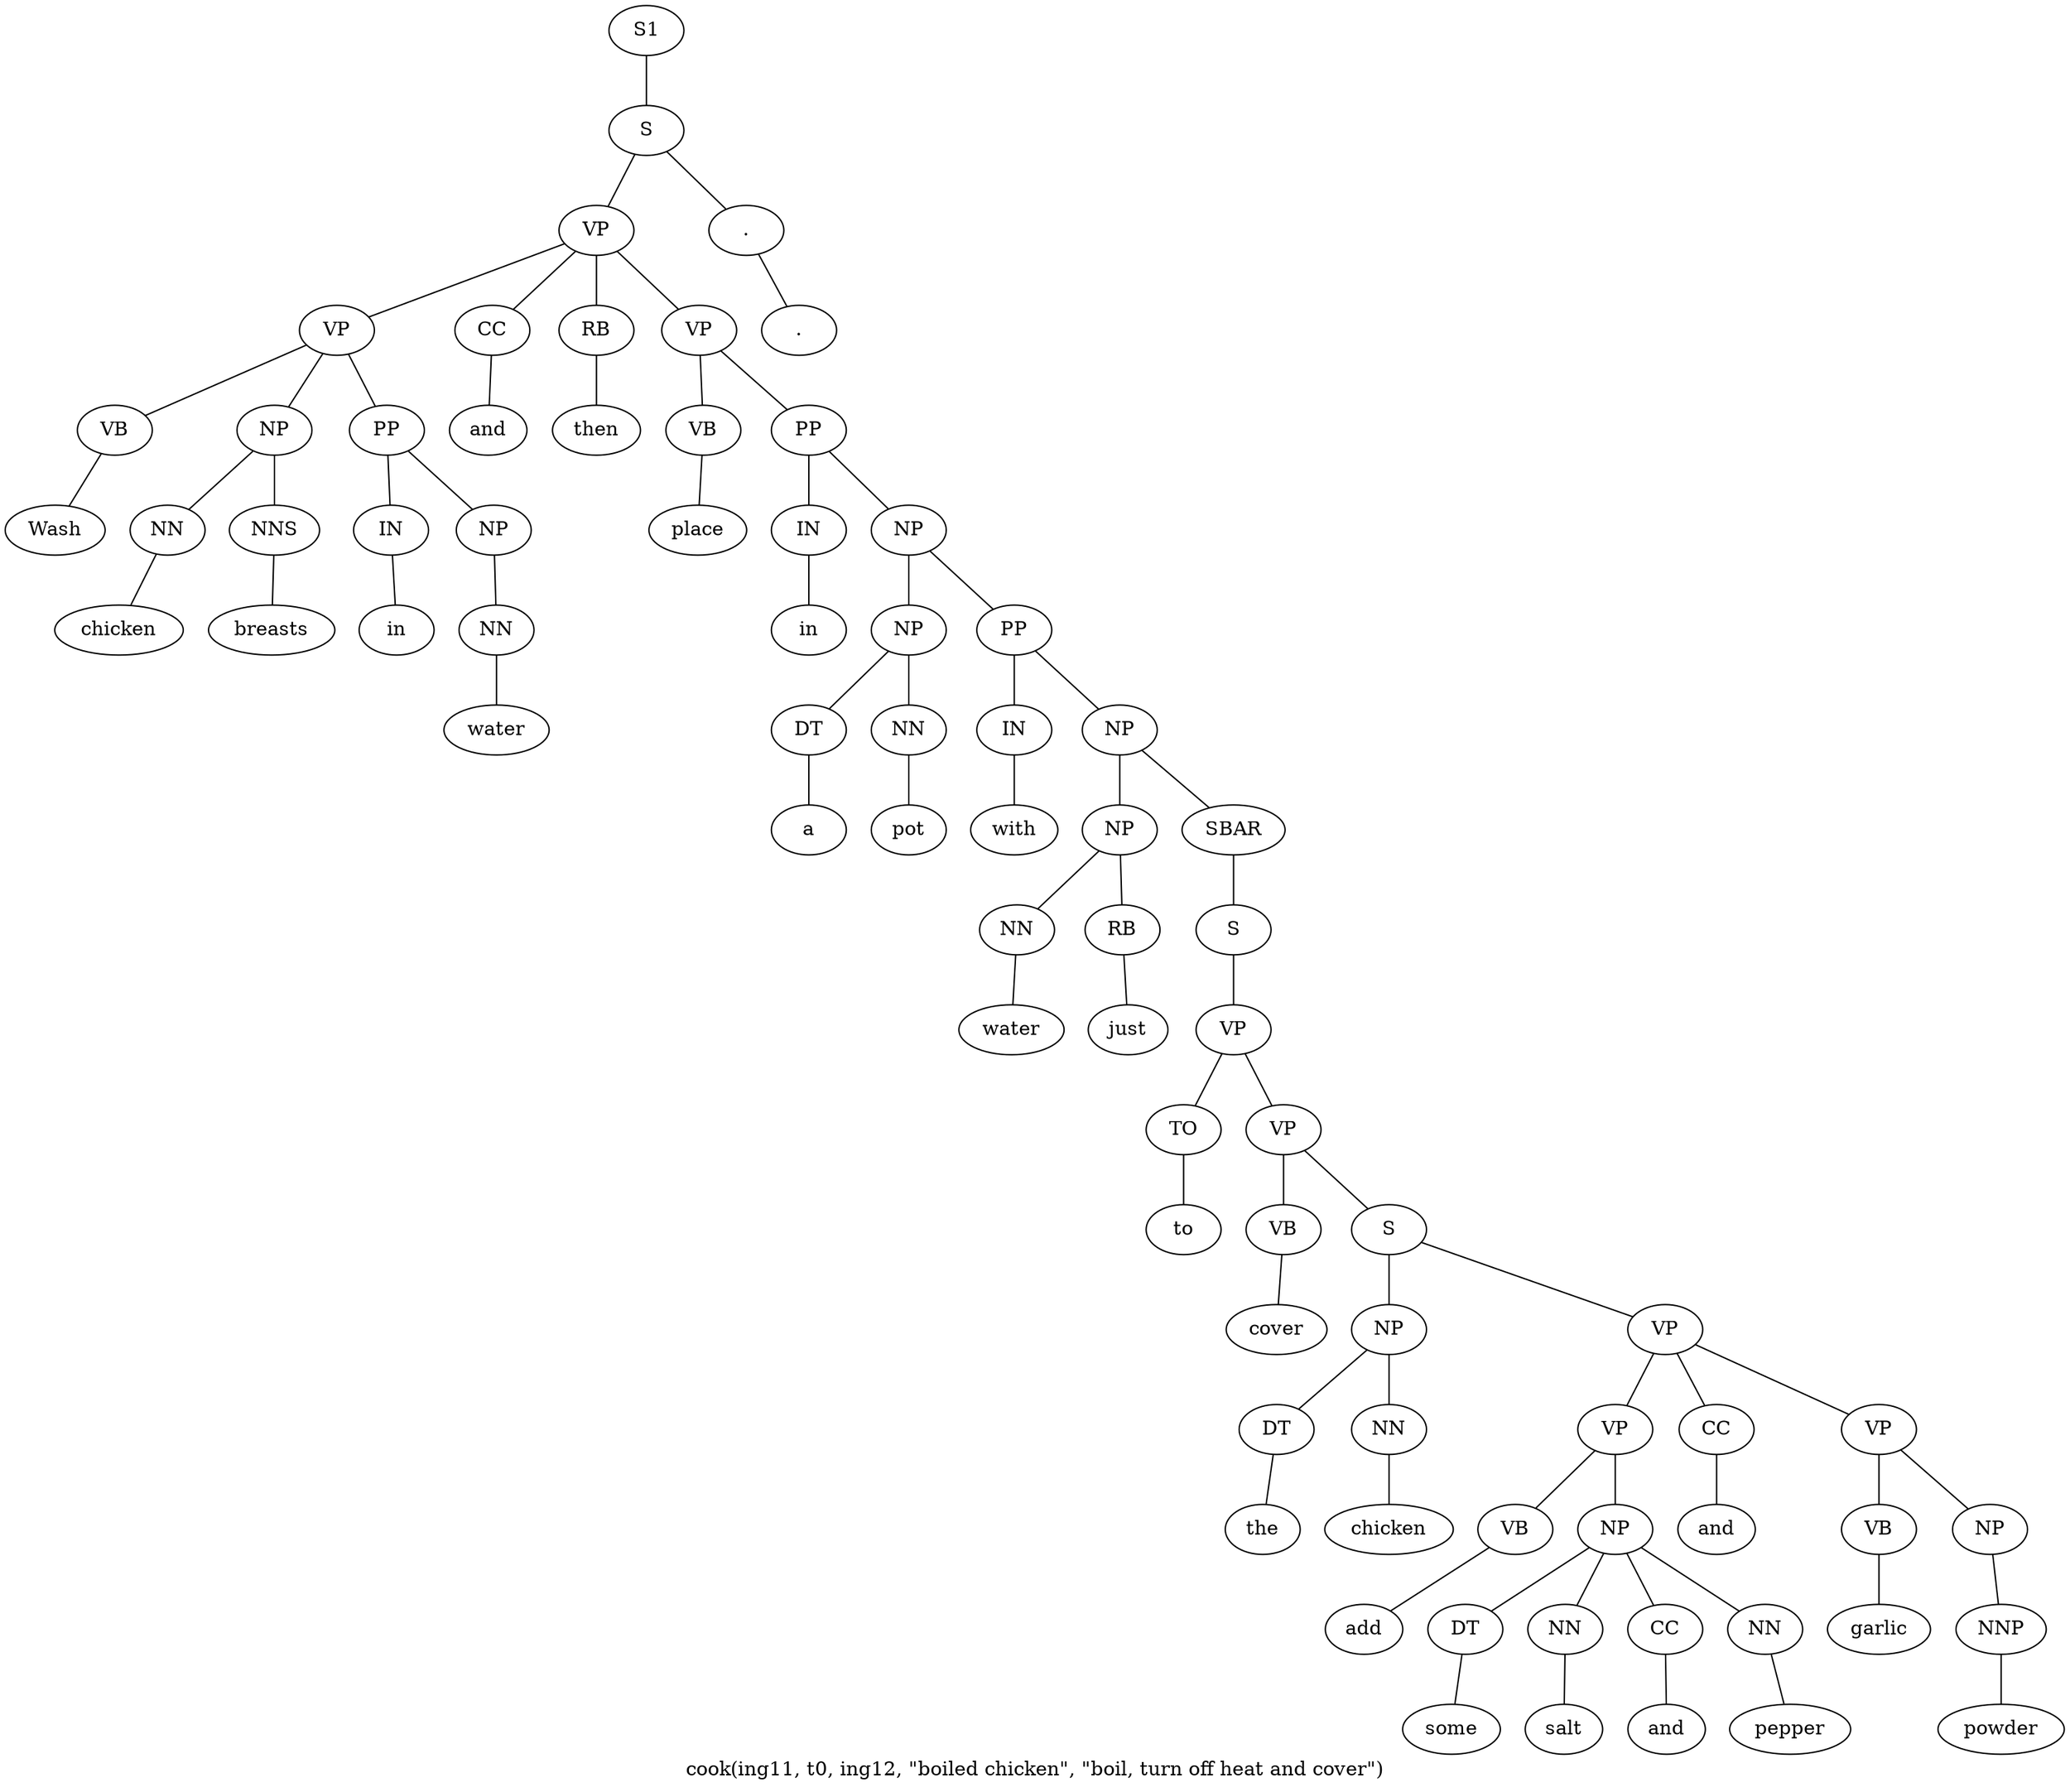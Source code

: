 graph SyntaxGraph {
	label = "cook(ing11, t0, ing12, \"boiled chicken\", \"boil, turn off heat and cover\")";
	Node0 [label="S1"];
	Node1 [label="S"];
	Node2 [label="VP"];
	Node3 [label="VP"];
	Node4 [label="VB"];
	Node5 [label="Wash"];
	Node6 [label="NP"];
	Node7 [label="NN"];
	Node8 [label="chicken"];
	Node9 [label="NNS"];
	Node10 [label="breasts"];
	Node11 [label="PP"];
	Node12 [label="IN"];
	Node13 [label="in"];
	Node14 [label="NP"];
	Node15 [label="NN"];
	Node16 [label="water"];
	Node17 [label="CC"];
	Node18 [label="and"];
	Node19 [label="RB"];
	Node20 [label="then"];
	Node21 [label="VP"];
	Node22 [label="VB"];
	Node23 [label="place"];
	Node24 [label="PP"];
	Node25 [label="IN"];
	Node26 [label="in"];
	Node27 [label="NP"];
	Node28 [label="NP"];
	Node29 [label="DT"];
	Node30 [label="a"];
	Node31 [label="NN"];
	Node32 [label="pot"];
	Node33 [label="PP"];
	Node34 [label="IN"];
	Node35 [label="with"];
	Node36 [label="NP"];
	Node37 [label="NP"];
	Node38 [label="NN"];
	Node39 [label="water"];
	Node40 [label="RB"];
	Node41 [label="just"];
	Node42 [label="SBAR"];
	Node43 [label="S"];
	Node44 [label="VP"];
	Node45 [label="TO"];
	Node46 [label="to"];
	Node47 [label="VP"];
	Node48 [label="VB"];
	Node49 [label="cover"];
	Node50 [label="S"];
	Node51 [label="NP"];
	Node52 [label="DT"];
	Node53 [label="the"];
	Node54 [label="NN"];
	Node55 [label="chicken"];
	Node56 [label="VP"];
	Node57 [label="VP"];
	Node58 [label="VB"];
	Node59 [label="add"];
	Node60 [label="NP"];
	Node61 [label="DT"];
	Node62 [label="some"];
	Node63 [label="NN"];
	Node64 [label="salt"];
	Node65 [label="CC"];
	Node66 [label="and"];
	Node67 [label="NN"];
	Node68 [label="pepper"];
	Node69 [label="CC"];
	Node70 [label="and"];
	Node71 [label="VP"];
	Node72 [label="VB"];
	Node73 [label="garlic"];
	Node74 [label="NP"];
	Node75 [label="NNP"];
	Node76 [label="powder"];
	Node77 [label="."];
	Node78 [label="."];

	Node0 -- Node1;
	Node1 -- Node2;
	Node1 -- Node77;
	Node2 -- Node3;
	Node2 -- Node17;
	Node2 -- Node19;
	Node2 -- Node21;
	Node3 -- Node4;
	Node3 -- Node6;
	Node3 -- Node11;
	Node4 -- Node5;
	Node6 -- Node7;
	Node6 -- Node9;
	Node7 -- Node8;
	Node9 -- Node10;
	Node11 -- Node12;
	Node11 -- Node14;
	Node12 -- Node13;
	Node14 -- Node15;
	Node15 -- Node16;
	Node17 -- Node18;
	Node19 -- Node20;
	Node21 -- Node22;
	Node21 -- Node24;
	Node22 -- Node23;
	Node24 -- Node25;
	Node24 -- Node27;
	Node25 -- Node26;
	Node27 -- Node28;
	Node27 -- Node33;
	Node28 -- Node29;
	Node28 -- Node31;
	Node29 -- Node30;
	Node31 -- Node32;
	Node33 -- Node34;
	Node33 -- Node36;
	Node34 -- Node35;
	Node36 -- Node37;
	Node36 -- Node42;
	Node37 -- Node38;
	Node37 -- Node40;
	Node38 -- Node39;
	Node40 -- Node41;
	Node42 -- Node43;
	Node43 -- Node44;
	Node44 -- Node45;
	Node44 -- Node47;
	Node45 -- Node46;
	Node47 -- Node48;
	Node47 -- Node50;
	Node48 -- Node49;
	Node50 -- Node51;
	Node50 -- Node56;
	Node51 -- Node52;
	Node51 -- Node54;
	Node52 -- Node53;
	Node54 -- Node55;
	Node56 -- Node57;
	Node56 -- Node69;
	Node56 -- Node71;
	Node57 -- Node58;
	Node57 -- Node60;
	Node58 -- Node59;
	Node60 -- Node61;
	Node60 -- Node63;
	Node60 -- Node65;
	Node60 -- Node67;
	Node61 -- Node62;
	Node63 -- Node64;
	Node65 -- Node66;
	Node67 -- Node68;
	Node69 -- Node70;
	Node71 -- Node72;
	Node71 -- Node74;
	Node72 -- Node73;
	Node74 -- Node75;
	Node75 -- Node76;
	Node77 -- Node78;
}